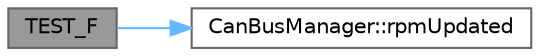 digraph "TEST_F"
{
 // LATEX_PDF_SIZE
  bgcolor="transparent";
  edge [fontname=Helvetica,fontsize=10,labelfontname=Helvetica,labelfontsize=10];
  node [fontname=Helvetica,fontsize=10,shape=box,height=0.2,width=0.4];
  rankdir="LR";
  Node1 [id="Node000001",label="TEST_F",height=0.2,width=0.4,color="gray40", fillcolor="grey60", style="filled", fontcolor="black",tooltip="Ensures that the CanBusManager forwards RPM data from the MCP2515 controller."];
  Node1 -> Node2 [id="edge1_Node000001_Node000002",color="steelblue1",style="solid",tooltip=" "];
  Node2 [id="Node000002",label="CanBusManager::rpmUpdated",height=0.2,width=0.4,color="grey40", fillcolor="white", style="filled",URL="$classCanBusManager.html#a078fd69ae1f601a6a5792b41f5e6346a",tooltip="Signal emitted when the RPM is updated."];
}
